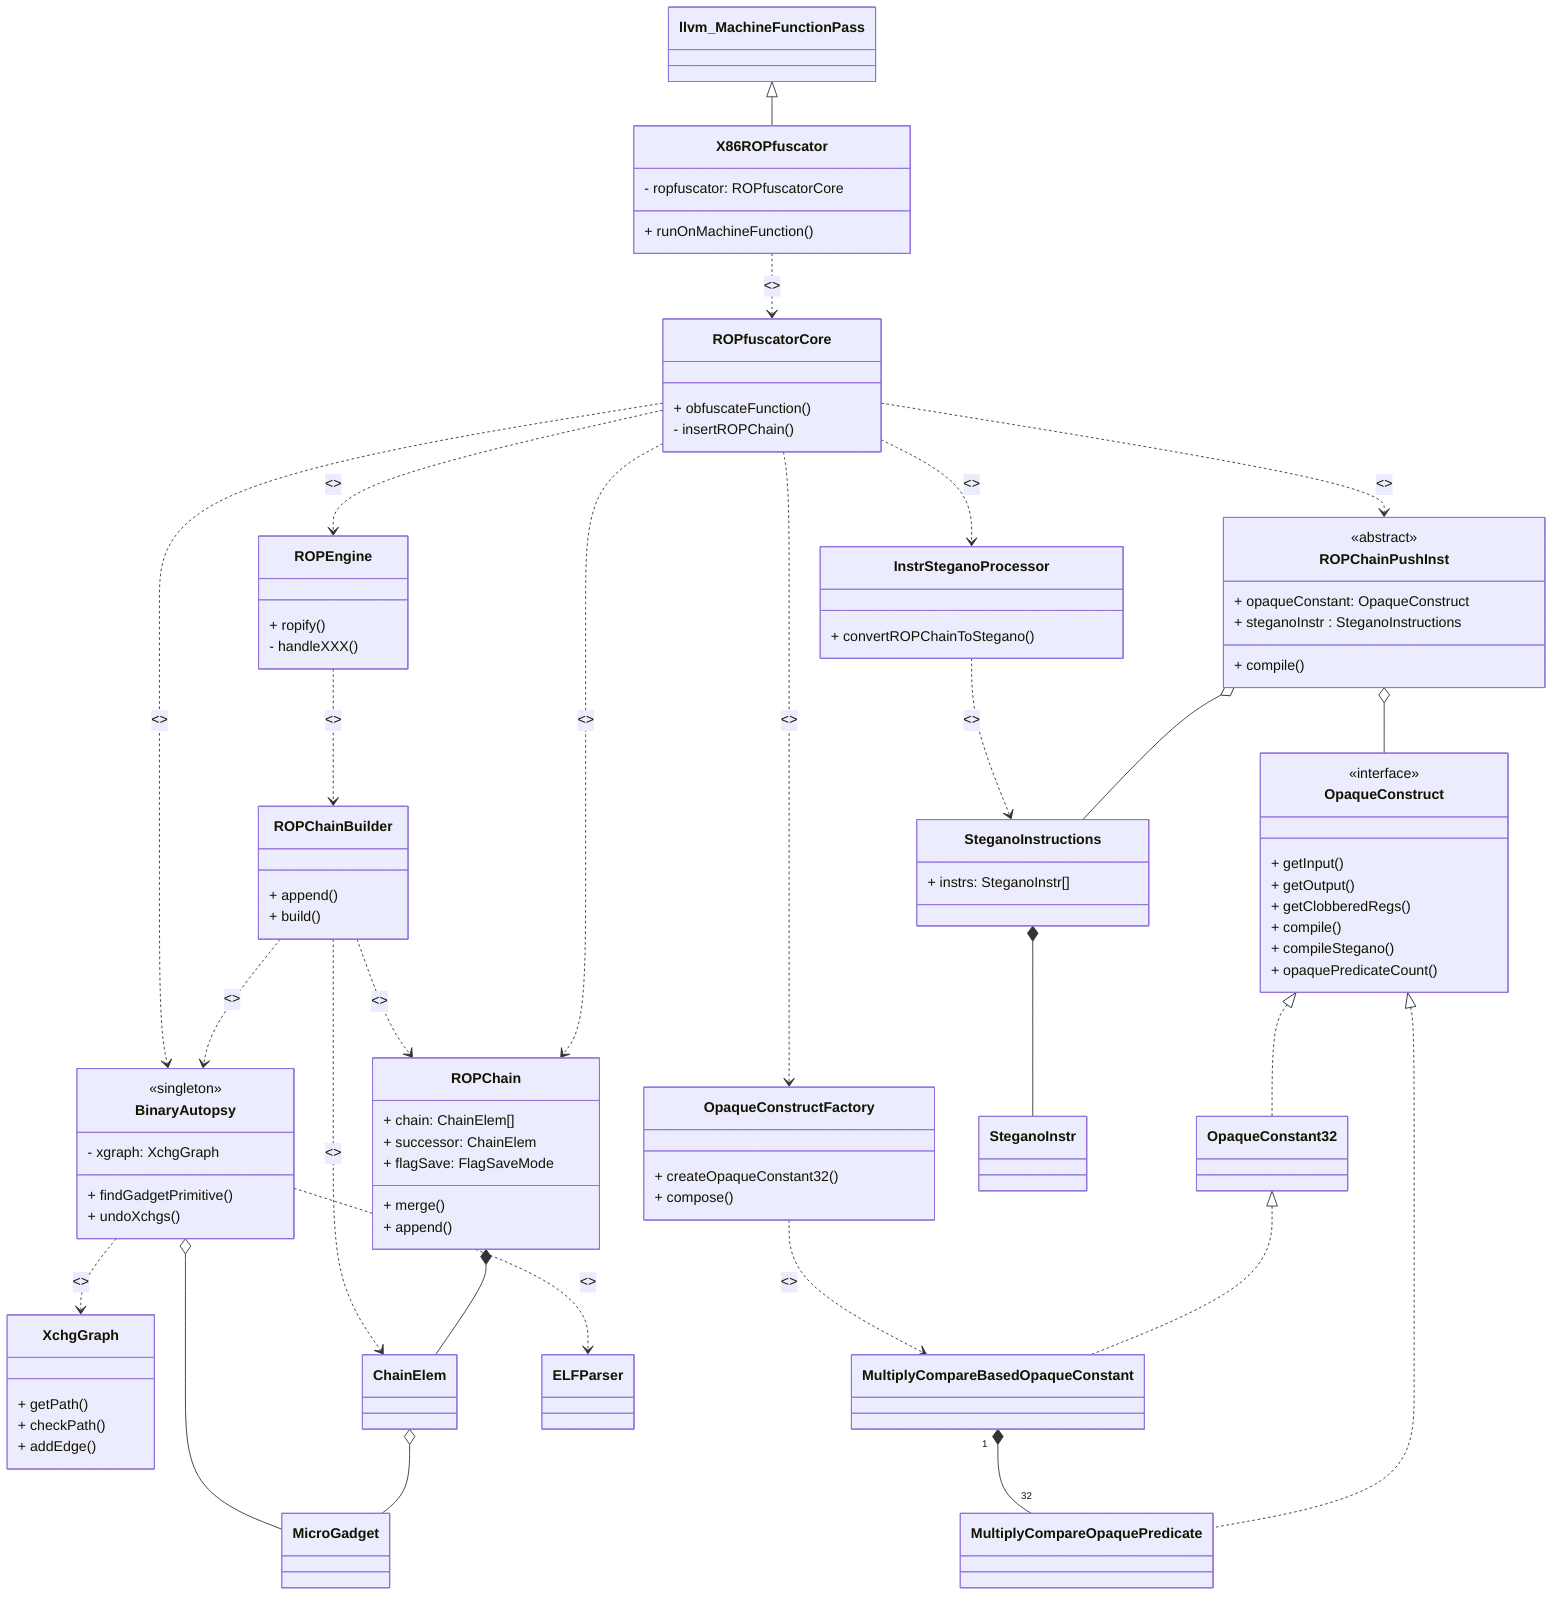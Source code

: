%% Mermaid UML diagram
classDiagram

%% Main classes

class X86ROPfuscator {
    - ropfuscator: ROPfuscatorCore
    + runOnMachineFunction()
}

class ROPfuscatorCore {
    + obfuscateFunction()
    - insertROPChain()
}

%% ROP Transformation

class ROPEngine {
    + ropify()
    - handleXXX()
}

class ROPChainBuilder {
    + append()
    + build()
}

class BinaryAutopsy {
    - xgraph: XchgGraph
    + findGadgetPrimitive()
    + undoXchgs()
}
<<singleton>> BinaryAutopsy

class XchgGraph {
    + getPath()
    + checkPath()
    + addEdge()
}

class ROPChain {
    + chain: ChainElem[]
    + successor: ChainElem
    + flagSave: FlagSaveMode
    + merge()
    + append()
}

class ROPChainPushInst {
    + opaqueConstant: OpaqueConstruct
    + steganoInstr : SteganoInstructions
    + compile()
}
<<abstract>> ROPChainPushInst

%% Opaque Predicate Insertion

class OpaqueConstruct {
    + getInput()
    + getOutput()
    + getClobberedRegs()
    + compile()
    + compileStegano()
    + opaquePredicateCount()
}
<<interface>> OpaqueConstruct

class OpaqueConstructFactory {
    + createOpaqueConstant32()
    + compose()
}

%% Instruction Hiding (Interleaving)

class InstrSteganoProcessor {
    + convertROPChainToStegano()
}

class SteganoInstructions {
    + instrs: SteganoInstr[]
}

%% relations

llvm_MachineFunctionPass <|-- X86ROPfuscator
X86ROPfuscator ..> ROPfuscatorCore : <<use>>
ROPfuscatorCore ..> ROPEngine : <<use>>
ROPfuscatorCore ..> BinaryAutopsy : <<use>>
ROPfuscatorCore ..> OpaqueConstructFactory : <<use>>
ROPfuscatorCore ..> InstrSteganoProcessor : <<use>>
OpaqueConstructFactory ..> MultiplyCompareBasedOpaqueConstant : <<create>>
OpaqueConstruct <|.. OpaqueConstant32
OpaqueConstant32 <|.. MultiplyCompareBasedOpaqueConstant
MultiplyCompareBasedOpaqueConstant "1" *-- "32" MultiplyCompareOpaquePredicate
OpaqueConstruct <|.. MultiplyCompareOpaquePredicate
SteganoInstructions *-- SteganoInstr
InstrSteganoProcessor ..> SteganoInstructions : <<create>>
ROPEngine ..> ROPChainBuilder : <<use>>
ROPChainBuilder ..> ROPChain : <<create>>
ROPfuscatorCore ..> ROPChain : <<use>>
ROPfuscatorCore ..> ROPChainPushInst : <<create/use>>
ROPChainPushInst o-- OpaqueConstruct
ROPChainPushInst o-- SteganoInstructions
ROPChainBuilder ..> ChainElem : <<create>>
ROPChainBuilder ..> BinaryAutopsy : <<use>>
BinaryAutopsy o-- MicroGadget
ChainElem o-- MicroGadget
BinaryAutopsy ..> ELFParser : <<use>>
BinaryAutopsy ..> XchgGraph : <<use>>
ROPChain *-- ChainElem